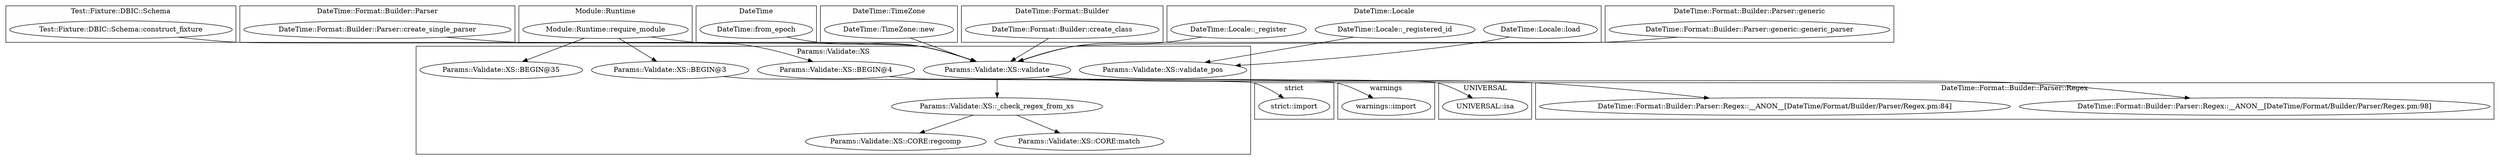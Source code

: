 digraph {
graph [overlap=false]
subgraph cluster_Test_Fixture_DBIC_Schema {
	label="Test::Fixture::DBIC::Schema";
	"Test::Fixture::DBIC::Schema::construct_fixture";
}
subgraph cluster_UNIVERSAL {
	label="UNIVERSAL";
	"UNIVERSAL::isa";
}
subgraph cluster_DateTime_Format_Builder_Parser {
	label="DateTime::Format::Builder::Parser";
	"DateTime::Format::Builder::Parser::create_single_parser";
}
subgraph cluster_DateTime_Format_Builder_Parser_Regex {
	label="DateTime::Format::Builder::Parser::Regex";
	"DateTime::Format::Builder::Parser::Regex::__ANON__[DateTime/Format/Builder/Parser/Regex.pm:98]";
	"DateTime::Format::Builder::Parser::Regex::__ANON__[DateTime/Format/Builder/Parser/Regex.pm:84]";
}
subgraph cluster_Params_Validate_XS {
	label="Params::Validate::XS";
	"Params::Validate::XS::BEGIN@3";
	"Params::Validate::XS::validate_pos";
	"Params::Validate::XS::BEGIN@35";
	"Params::Validate::XS::_check_regex_from_xs";
	"Params::Validate::XS::BEGIN@4";
	"Params::Validate::XS::validate";
	"Params::Validate::XS::CORE:regcomp";
	"Params::Validate::XS::CORE:match";
}
subgraph cluster_Module_Runtime {
	label="Module::Runtime";
	"Module::Runtime::require_module";
}
subgraph cluster_DateTime {
	label="DateTime";
	"DateTime::from_epoch";
}
subgraph cluster_DateTime_TimeZone {
	label="DateTime::TimeZone";
	"DateTime::TimeZone::new";
}
subgraph cluster_warnings {
	label="warnings";
	"warnings::import";
}
subgraph cluster_strict {
	label="strict";
	"strict::import";
}
subgraph cluster_DateTime_Format_Builder {
	label="DateTime::Format::Builder";
	"DateTime::Format::Builder::create_class";
}
subgraph cluster_DateTime_Locale {
	label="DateTime::Locale";
	"DateTime::Locale::load";
	"DateTime::Locale::_registered_id";
	"DateTime::Locale::_register";
}
subgraph cluster_DateTime_Format_Builder_Parser_generic {
	label="DateTime::Format::Builder::Parser::generic";
	"DateTime::Format::Builder::Parser::generic::generic_parser";
}
"DateTime::Locale::load" -> "Params::Validate::XS::validate_pos";
"DateTime::Locale::_registered_id" -> "Params::Validate::XS::validate_pos";
"Params::Validate::XS::_check_regex_from_xs" -> "Params::Validate::XS::CORE:regcomp";
"Module::Runtime::require_module" -> "Params::Validate::XS::BEGIN@35";
"Module::Runtime::require_module" -> "Params::Validate::XS::BEGIN@4";
"Params::Validate::XS::_check_regex_from_xs" -> "Params::Validate::XS::CORE:match";
"DateTime::Format::Builder::Parser::create_single_parser" -> "Params::Validate::XS::validate";
"DateTime::Format::Builder::Parser::generic::generic_parser" -> "Params::Validate::XS::validate";
"Test::Fixture::DBIC::Schema::construct_fixture" -> "Params::Validate::XS::validate";
"DateTime::from_epoch" -> "Params::Validate::XS::validate";
"DateTime::Format::Builder::create_class" -> "Params::Validate::XS::validate";
"DateTime::TimeZone::new" -> "Params::Validate::XS::validate";
"DateTime::Locale::_register" -> "Params::Validate::XS::validate";
"Module::Runtime::require_module" -> "Params::Validate::XS::BEGIN@3";
"Params::Validate::XS::BEGIN@4" -> "warnings::import";
"Params::Validate::XS::validate" -> "DateTime::Format::Builder::Parser::Regex::__ANON__[DateTime/Format/Builder/Parser/Regex.pm:98]";
"Params::Validate::XS::BEGIN@3" -> "strict::import";
"Params::Validate::XS::validate" -> "UNIVERSAL::isa";
"Params::Validate::XS::validate" -> "Params::Validate::XS::_check_regex_from_xs";
"Params::Validate::XS::validate" -> "DateTime::Format::Builder::Parser::Regex::__ANON__[DateTime/Format/Builder/Parser/Regex.pm:84]";
}
